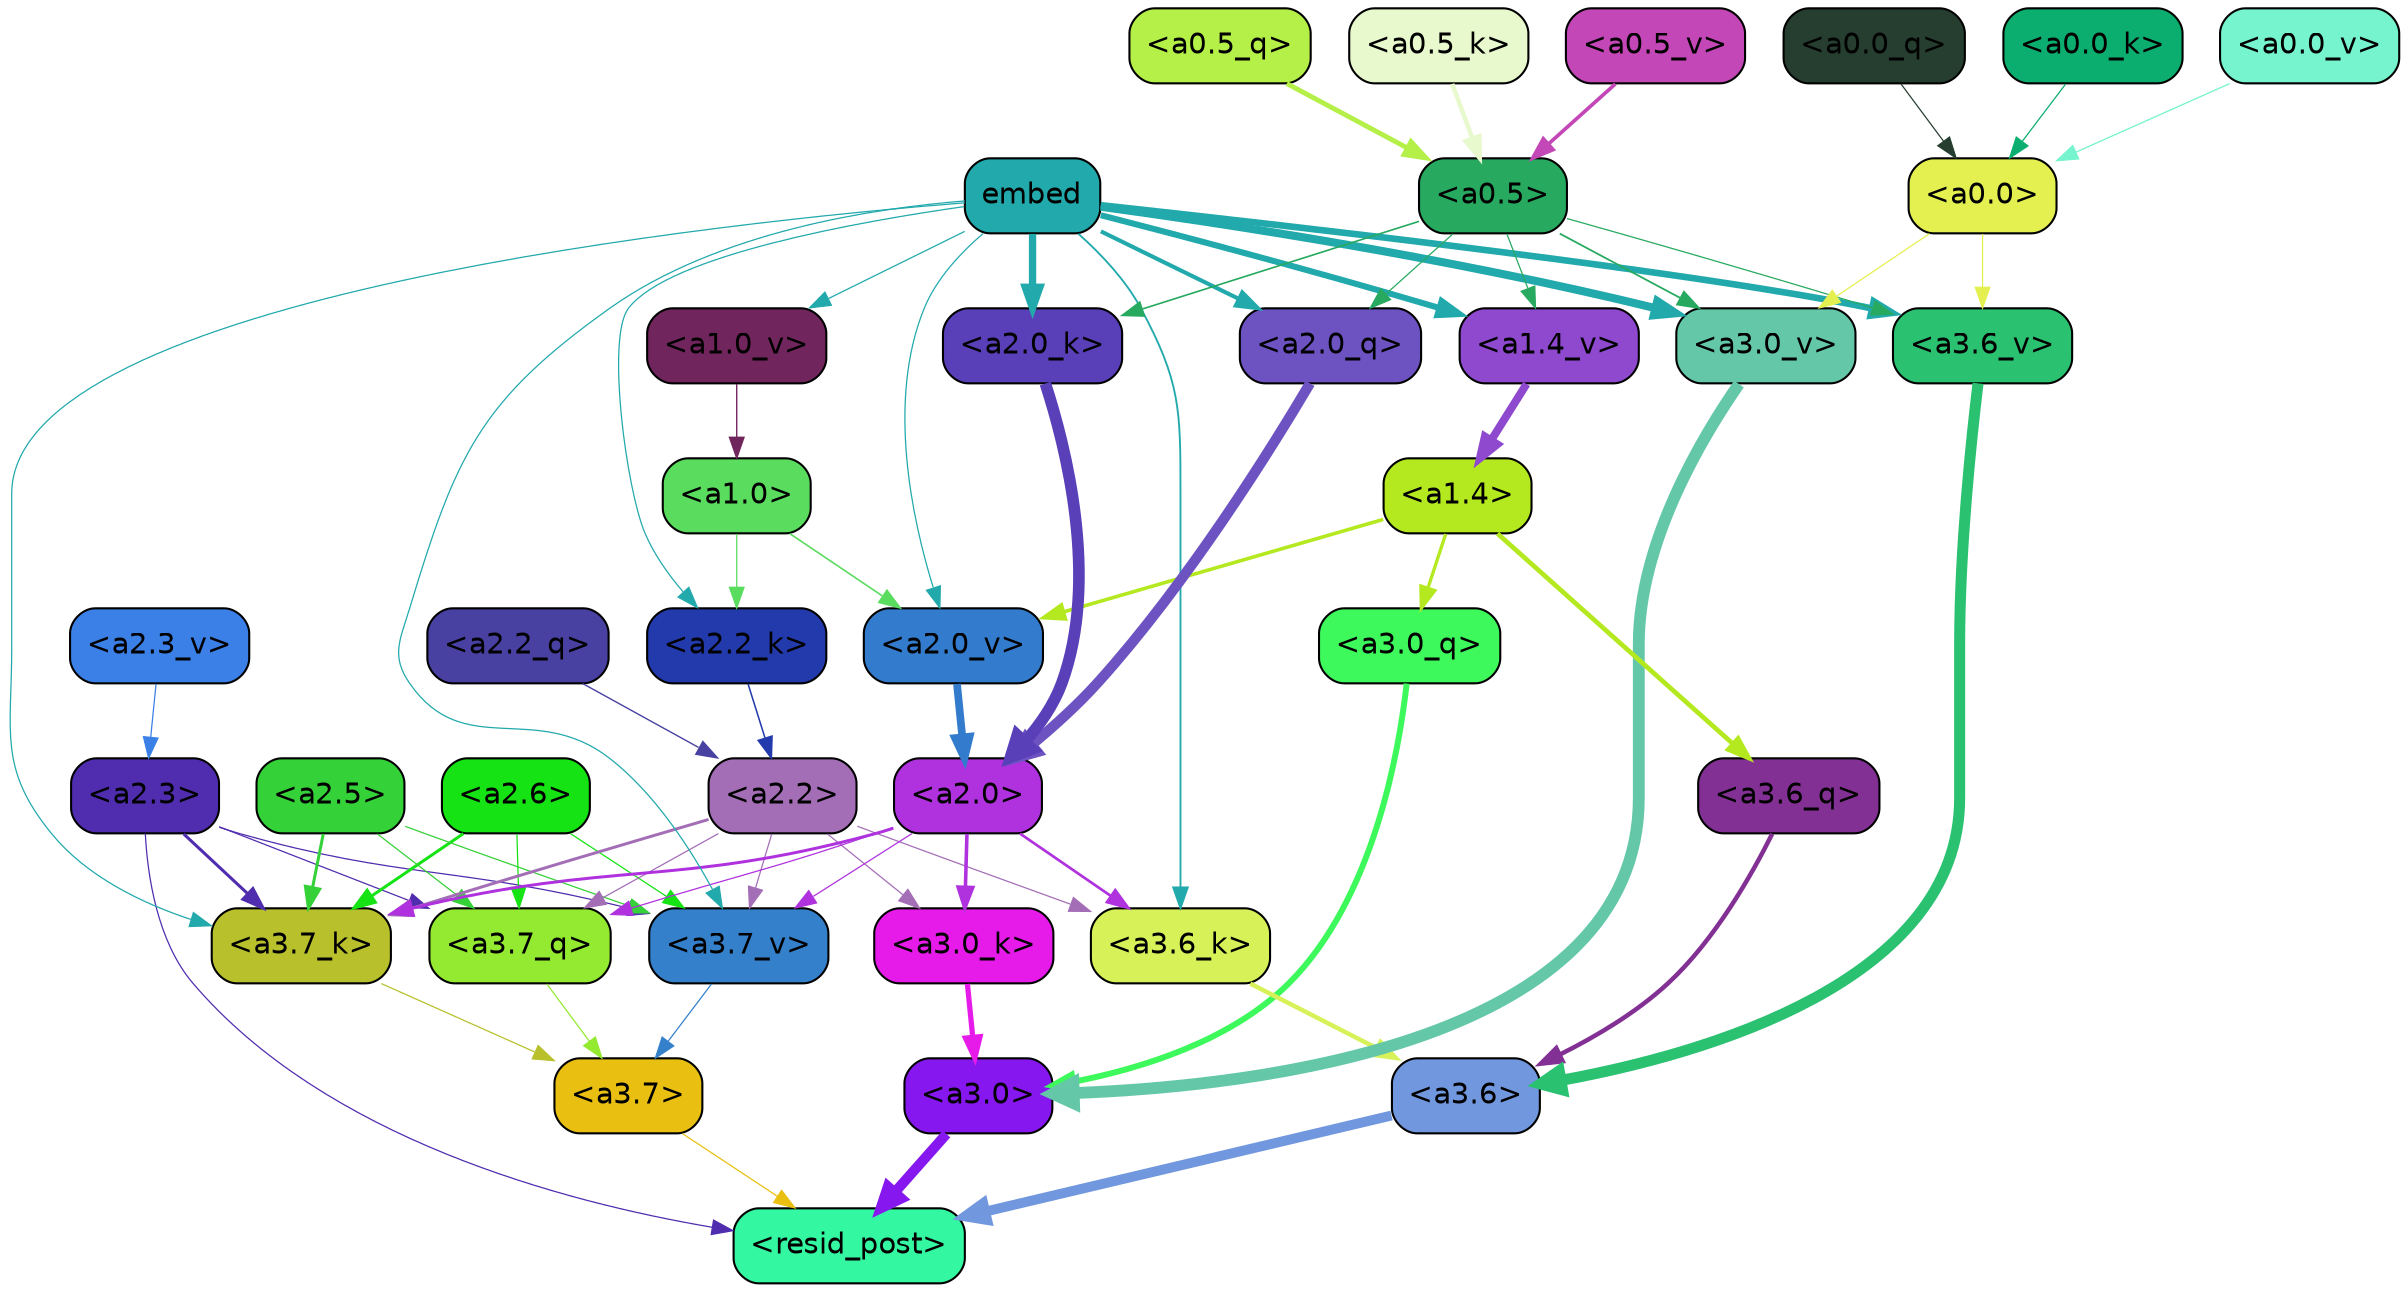 strict digraph "" {
	graph [bgcolor=transparent,
		layout=dot,
		overlap=false,
		splines=true
	];
	"<a3.7>"	[color=black,
		fillcolor="#e9c011",
		fontname=Helvetica,
		shape=box,
		style="filled, rounded"];
	"<resid_post>"	[color=black,
		fillcolor="#34f7a2",
		fontname=Helvetica,
		shape=box,
		style="filled, rounded"];
	"<a3.7>" -> "<resid_post>"	[color="#e9c011",
		penwidth=0.6];
	"<a3.6>"	[color=black,
		fillcolor="#7197de",
		fontname=Helvetica,
		shape=box,
		style="filled, rounded"];
	"<a3.6>" -> "<resid_post>"	[color="#7197de",
		penwidth=4.746312499046326];
	"<a3.0>"	[color=black,
		fillcolor="#8717ef",
		fontname=Helvetica,
		shape=box,
		style="filled, rounded"];
	"<a3.0>" -> "<resid_post>"	[color="#8717ef",
		penwidth=4.896343111991882];
	"<a2.3>"	[color=black,
		fillcolor="#502daf",
		fontname=Helvetica,
		shape=box,
		style="filled, rounded"];
	"<a2.3>" -> "<resid_post>"	[color="#502daf",
		penwidth=0.6];
	"<a3.7_q>"	[color=black,
		fillcolor="#93ea30",
		fontname=Helvetica,
		shape=box,
		style="filled, rounded"];
	"<a2.3>" -> "<a3.7_q>"	[color="#502daf",
		penwidth=0.6];
	"<a3.7_k>"	[color=black,
		fillcolor="#b8c12c",
		fontname=Helvetica,
		shape=box,
		style="filled, rounded"];
	"<a2.3>" -> "<a3.7_k>"	[color="#502daf",
		penwidth=1.467104621231556];
	"<a3.7_v>"	[color=black,
		fillcolor="#3580cb",
		fontname=Helvetica,
		shape=box,
		style="filled, rounded"];
	"<a2.3>" -> "<a3.7_v>"	[color="#502daf",
		penwidth=0.6];
	"<a3.7_q>" -> "<a3.7>"	[color="#93ea30",
		penwidth=0.6];
	"<a3.6_q>"	[color=black,
		fillcolor="#833094",
		fontname=Helvetica,
		shape=box,
		style="filled, rounded"];
	"<a3.6_q>" -> "<a3.6>"	[color="#833094",
		penwidth=2.160832464694977];
	"<a3.0_q>"	[color=black,
		fillcolor="#3df95c",
		fontname=Helvetica,
		shape=box,
		style="filled, rounded"];
	"<a3.0_q>" -> "<a3.0>"	[color="#3df95c",
		penwidth=2.870753765106201];
	"<a3.7_k>" -> "<a3.7>"	[color="#b8c12c",
		penwidth=0.6];
	"<a3.6_k>"	[color=black,
		fillcolor="#d7f259",
		fontname=Helvetica,
		shape=box,
		style="filled, rounded"];
	"<a3.6_k>" -> "<a3.6>"	[color="#d7f259",
		penwidth=2.13908451795578];
	"<a3.0_k>"	[color=black,
		fillcolor="#e61bea",
		fontname=Helvetica,
		shape=box,
		style="filled, rounded"];
	"<a3.0_k>" -> "<a3.0>"	[color="#e61bea",
		penwidth=2.520303964614868];
	"<a3.7_v>" -> "<a3.7>"	[color="#3580cb",
		penwidth=0.6];
	"<a3.6_v>"	[color=black,
		fillcolor="#2ac171",
		fontname=Helvetica,
		shape=box,
		style="filled, rounded"];
	"<a3.6_v>" -> "<a3.6>"	[color="#2ac171",
		penwidth=5.297133803367615];
	"<a3.0_v>"	[color=black,
		fillcolor="#64c8a8",
		fontname=Helvetica,
		shape=box,
		style="filled, rounded"];
	"<a3.0_v>" -> "<a3.0>"	[color="#64c8a8",
		penwidth=5.680712580680847];
	"<a2.6>"	[color=black,
		fillcolor="#15e313",
		fontname=Helvetica,
		shape=box,
		style="filled, rounded"];
	"<a2.6>" -> "<a3.7_q>"	[color="#15e313",
		penwidth=0.6];
	"<a2.6>" -> "<a3.7_k>"	[color="#15e313",
		penwidth=1.4453159049153328];
	"<a2.6>" -> "<a3.7_v>"	[color="#15e313",
		penwidth=0.6];
	"<a2.5>"	[color=black,
		fillcolor="#35d138",
		fontname=Helvetica,
		shape=box,
		style="filled, rounded"];
	"<a2.5>" -> "<a3.7_q>"	[color="#35d138",
		penwidth=0.6];
	"<a2.5>" -> "<a3.7_k>"	[color="#35d138",
		penwidth=1.4526091292500496];
	"<a2.5>" -> "<a3.7_v>"	[color="#35d138",
		penwidth=0.6];
	"<a2.2>"	[color=black,
		fillcolor="#a46eb7",
		fontname=Helvetica,
		shape=box,
		style="filled, rounded"];
	"<a2.2>" -> "<a3.7_q>"	[color="#a46eb7",
		penwidth=0.6];
	"<a2.2>" -> "<a3.7_k>"	[color="#a46eb7",
		penwidth=1.4310357049107552];
	"<a2.2>" -> "<a3.6_k>"	[color="#a46eb7",
		penwidth=0.6];
	"<a2.2>" -> "<a3.0_k>"	[color="#a46eb7",
		penwidth=0.6];
	"<a2.2>" -> "<a3.7_v>"	[color="#a46eb7",
		penwidth=0.6];
	"<a2.0>"	[color=black,
		fillcolor="#af32de",
		fontname=Helvetica,
		shape=box,
		style="filled, rounded"];
	"<a2.0>" -> "<a3.7_q>"	[color="#af32de",
		penwidth=0.6];
	"<a2.0>" -> "<a3.7_k>"	[color="#af32de",
		penwidth=1.4314699843525887];
	"<a2.0>" -> "<a3.6_k>"	[color="#af32de",
		penwidth=1.2950235605239868];
	"<a2.0>" -> "<a3.0_k>"	[color="#af32de",
		penwidth=1.712992787361145];
	"<a2.0>" -> "<a3.7_v>"	[color="#af32de",
		penwidth=0.6];
	"<a1.4>"	[color=black,
		fillcolor="#b5e91f",
		fontname=Helvetica,
		shape=box,
		style="filled, rounded"];
	"<a1.4>" -> "<a3.6_q>"	[color="#b5e91f",
		penwidth=2.2719132900238037];
	"<a1.4>" -> "<a3.0_q>"	[color="#b5e91f",
		penwidth=1.5932877659797668];
	"<a2.0_v>"	[color=black,
		fillcolor="#337ccd",
		fontname=Helvetica,
		shape=box,
		style="filled, rounded"];
	"<a1.4>" -> "<a2.0_v>"	[color="#b5e91f",
		penwidth=1.7291951477527618];
	embed	[color=black,
		fillcolor="#22a9ac",
		fontname=Helvetica,
		shape=box,
		style="filled, rounded"];
	embed -> "<a3.7_k>"	[color="#22a9ac",
		penwidth=0.6];
	embed -> "<a3.6_k>"	[color="#22a9ac",
		penwidth=0.891706109046936];
	embed -> "<a3.7_v>"	[color="#22a9ac",
		penwidth=0.6];
	embed -> "<a3.6_v>"	[color="#22a9ac",
		penwidth=3.1766927242279053];
	embed -> "<a3.0_v>"	[color="#22a9ac",
		penwidth=3.9005755856633186];
	"<a2.0_q>"	[color=black,
		fillcolor="#6d53c2",
		fontname=Helvetica,
		shape=box,
		style="filled, rounded"];
	embed -> "<a2.0_q>"	[color="#22a9ac",
		penwidth=1.9666987657546997];
	"<a2.2_k>"	[color=black,
		fillcolor="#233aac",
		fontname=Helvetica,
		shape=box,
		style="filled, rounded"];
	embed -> "<a2.2_k>"	[color="#22a9ac",
		penwidth=0.6];
	"<a2.0_k>"	[color=black,
		fillcolor="#593fb8",
		fontname=Helvetica,
		shape=box,
		style="filled, rounded"];
	embed -> "<a2.0_k>"	[color="#22a9ac",
		penwidth=3.5067105293273926];
	embed -> "<a2.0_v>"	[color="#22a9ac",
		penwidth=0.6];
	"<a1.4_v>"	[color=black,
		fillcolor="#8e49ce",
		fontname=Helvetica,
		shape=box,
		style="filled, rounded"];
	embed -> "<a1.4_v>"	[color="#22a9ac",
		penwidth=2.921818971633911];
	"<a1.0_v>"	[color=black,
		fillcolor="#70255d",
		fontname=Helvetica,
		shape=box,
		style="filled, rounded"];
	embed -> "<a1.0_v>"	[color="#22a9ac",
		penwidth=0.6];
	"<a0.5>"	[color=black,
		fillcolor="#27a960",
		fontname=Helvetica,
		shape=box,
		style="filled, rounded"];
	"<a0.5>" -> "<a3.6_v>"	[color="#27a960",
		penwidth=0.6];
	"<a0.5>" -> "<a3.0_v>"	[color="#27a960",
		penwidth=0.8493617177009583];
	"<a0.5>" -> "<a2.0_q>"	[color="#27a960",
		penwidth=0.6];
	"<a0.5>" -> "<a2.0_k>"	[color="#27a960",
		penwidth=0.7897228002548218];
	"<a0.5>" -> "<a1.4_v>"	[color="#27a960",
		penwidth=0.6];
	"<a0.0>"	[color=black,
		fillcolor="#e4f050",
		fontname=Helvetica,
		shape=box,
		style="filled, rounded"];
	"<a0.0>" -> "<a3.6_v>"	[color="#e4f050",
		penwidth=0.6];
	"<a0.0>" -> "<a3.0_v>"	[color="#e4f050",
		penwidth=0.6];
	"<a2.2_q>"	[color=black,
		fillcolor="#4841a2",
		fontname=Helvetica,
		shape=box,
		style="filled, rounded"];
	"<a2.2_q>" -> "<a2.2>"	[color="#4841a2",
		penwidth=0.6677633281797171];
	"<a2.0_q>" -> "<a2.0>"	[color="#6d53c2",
		penwidth=4.966194009408355];
	"<a2.2_k>" -> "<a2.2>"	[color="#233aac",
		penwidth=0.7399393804371357];
	"<a2.0_k>" -> "<a2.0>"	[color="#593fb8",
		penwidth=5.5817058570683];
	"<a2.3_v>"	[color=black,
		fillcolor="#3b80e7",
		fontname=Helvetica,
		shape=box,
		style="filled, rounded"];
	"<a2.3_v>" -> "<a2.3>"	[color="#3b80e7",
		penwidth=0.6];
	"<a2.0_v>" -> "<a2.0>"	[color="#337ccd",
		penwidth=3.7102378383278847];
	"<a1.0>"	[color=black,
		fillcolor="#5adc5e",
		fontname=Helvetica,
		shape=box,
		style="filled, rounded"];
	"<a1.0>" -> "<a2.2_k>"	[color="#5adc5e",
		penwidth=0.6];
	"<a1.0>" -> "<a2.0_v>"	[color="#5adc5e",
		penwidth=0.7823128998279572];
	"<a1.4_v>" -> "<a1.4>"	[color="#8e49ce",
		penwidth=3.84571635723114];
	"<a1.0_v>" -> "<a1.0>"	[color="#70255d",
		penwidth=0.6638844013214111];
	"<a0.5_q>"	[color=black,
		fillcolor="#b4f047",
		fontname=Helvetica,
		shape=box,
		style="filled, rounded"];
	"<a0.5_q>" -> "<a0.5>"	[color="#b4f047",
		penwidth=2.3498679399490356];
	"<a0.0_q>"	[color=black,
		fillcolor="#263e30",
		fontname=Helvetica,
		shape=box,
		style="filled, rounded"];
	"<a0.0_q>" -> "<a0.0>"	[color="#263e30",
		penwidth=0.6];
	"<a0.5_k>"	[color=black,
		fillcolor="#e8f9cd",
		fontname=Helvetica,
		shape=box,
		style="filled, rounded"];
	"<a0.5_k>" -> "<a0.5>"	[color="#e8f9cd",
		penwidth=2.1505037546157837];
	"<a0.0_k>"	[color=black,
		fillcolor="#0bae6f",
		fontname=Helvetica,
		shape=box,
		style="filled, rounded"];
	"<a0.0_k>" -> "<a0.0>"	[color="#0bae6f",
		penwidth=0.6];
	"<a0.5_v>"	[color=black,
		fillcolor="#c347b7",
		fontname=Helvetica,
		shape=box,
		style="filled, rounded"];
	"<a0.5_v>" -> "<a0.5>"	[color="#c347b7",
		penwidth=1.769389271736145];
	"<a0.0_v>"	[color=black,
		fillcolor="#76f4ce",
		fontname=Helvetica,
		shape=box,
		style="filled, rounded"];
	"<a0.0_v>" -> "<a0.0>"	[color="#76f4ce",
		penwidth=0.6300240755081177];
}
